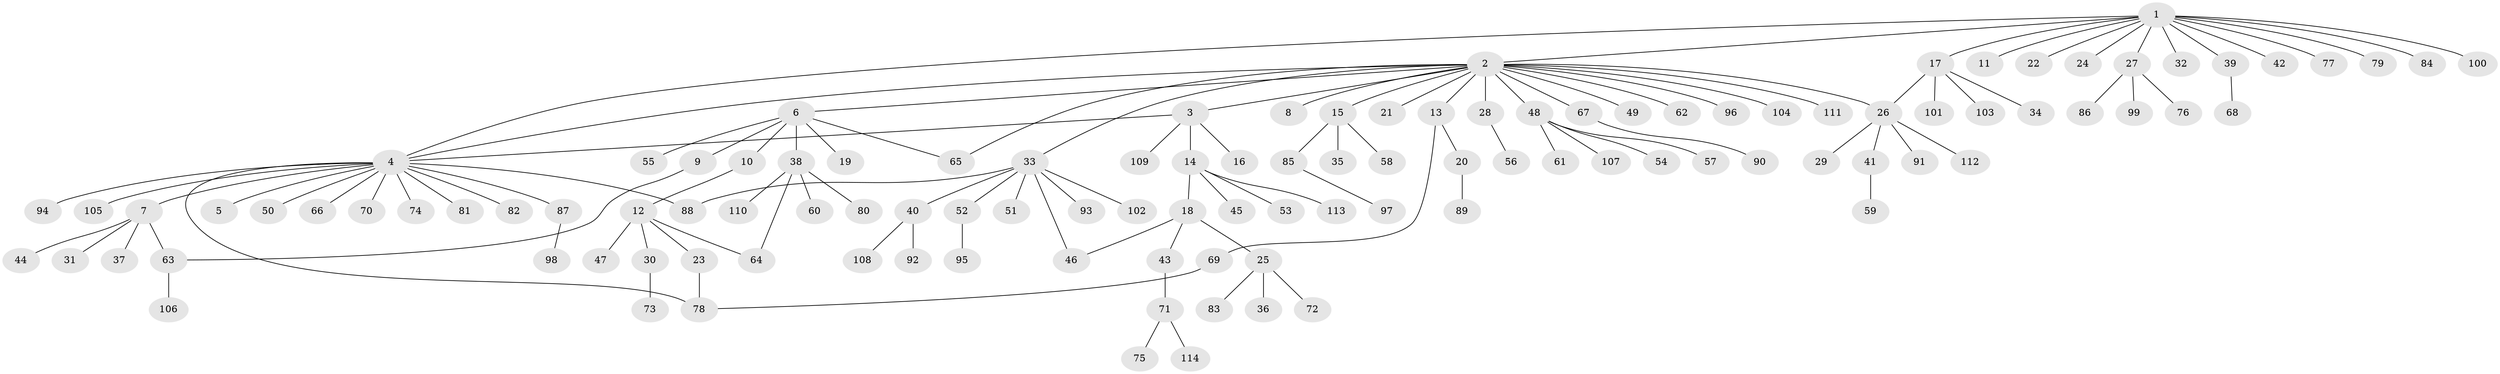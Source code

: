 // coarse degree distribution, {1: 0.8235294117647058, 6: 0.029411764705882353, 19: 0.029411764705882353, 2: 0.058823529411764705, 4: 0.029411764705882353, 7: 0.029411764705882353}
// Generated by graph-tools (version 1.1) at 2025/51/03/04/25 21:51:58]
// undirected, 114 vertices, 123 edges
graph export_dot {
graph [start="1"]
  node [color=gray90,style=filled];
  1;
  2;
  3;
  4;
  5;
  6;
  7;
  8;
  9;
  10;
  11;
  12;
  13;
  14;
  15;
  16;
  17;
  18;
  19;
  20;
  21;
  22;
  23;
  24;
  25;
  26;
  27;
  28;
  29;
  30;
  31;
  32;
  33;
  34;
  35;
  36;
  37;
  38;
  39;
  40;
  41;
  42;
  43;
  44;
  45;
  46;
  47;
  48;
  49;
  50;
  51;
  52;
  53;
  54;
  55;
  56;
  57;
  58;
  59;
  60;
  61;
  62;
  63;
  64;
  65;
  66;
  67;
  68;
  69;
  70;
  71;
  72;
  73;
  74;
  75;
  76;
  77;
  78;
  79;
  80;
  81;
  82;
  83;
  84;
  85;
  86;
  87;
  88;
  89;
  90;
  91;
  92;
  93;
  94;
  95;
  96;
  97;
  98;
  99;
  100;
  101;
  102;
  103;
  104;
  105;
  106;
  107;
  108;
  109;
  110;
  111;
  112;
  113;
  114;
  1 -- 2;
  1 -- 4;
  1 -- 11;
  1 -- 17;
  1 -- 22;
  1 -- 24;
  1 -- 27;
  1 -- 32;
  1 -- 39;
  1 -- 42;
  1 -- 77;
  1 -- 79;
  1 -- 84;
  1 -- 100;
  2 -- 3;
  2 -- 4;
  2 -- 6;
  2 -- 8;
  2 -- 13;
  2 -- 15;
  2 -- 21;
  2 -- 26;
  2 -- 28;
  2 -- 33;
  2 -- 48;
  2 -- 49;
  2 -- 62;
  2 -- 65;
  2 -- 67;
  2 -- 96;
  2 -- 104;
  2 -- 111;
  3 -- 4;
  3 -- 14;
  3 -- 16;
  3 -- 109;
  4 -- 5;
  4 -- 7;
  4 -- 50;
  4 -- 66;
  4 -- 70;
  4 -- 74;
  4 -- 78;
  4 -- 81;
  4 -- 82;
  4 -- 87;
  4 -- 88;
  4 -- 94;
  4 -- 105;
  6 -- 9;
  6 -- 10;
  6 -- 19;
  6 -- 38;
  6 -- 55;
  6 -- 65;
  7 -- 31;
  7 -- 37;
  7 -- 44;
  7 -- 63;
  9 -- 63;
  10 -- 12;
  12 -- 23;
  12 -- 30;
  12 -- 47;
  12 -- 64;
  13 -- 20;
  13 -- 69;
  14 -- 18;
  14 -- 45;
  14 -- 53;
  14 -- 113;
  15 -- 35;
  15 -- 58;
  15 -- 85;
  17 -- 26;
  17 -- 34;
  17 -- 101;
  17 -- 103;
  18 -- 25;
  18 -- 43;
  18 -- 46;
  20 -- 89;
  23 -- 78;
  25 -- 36;
  25 -- 72;
  25 -- 83;
  26 -- 29;
  26 -- 41;
  26 -- 91;
  26 -- 112;
  27 -- 76;
  27 -- 86;
  27 -- 99;
  28 -- 56;
  30 -- 73;
  33 -- 40;
  33 -- 46;
  33 -- 51;
  33 -- 52;
  33 -- 88;
  33 -- 93;
  33 -- 102;
  38 -- 60;
  38 -- 64;
  38 -- 80;
  38 -- 110;
  39 -- 68;
  40 -- 92;
  40 -- 108;
  41 -- 59;
  43 -- 71;
  48 -- 54;
  48 -- 57;
  48 -- 61;
  48 -- 107;
  52 -- 95;
  63 -- 106;
  67 -- 90;
  69 -- 78;
  71 -- 75;
  71 -- 114;
  85 -- 97;
  87 -- 98;
}
